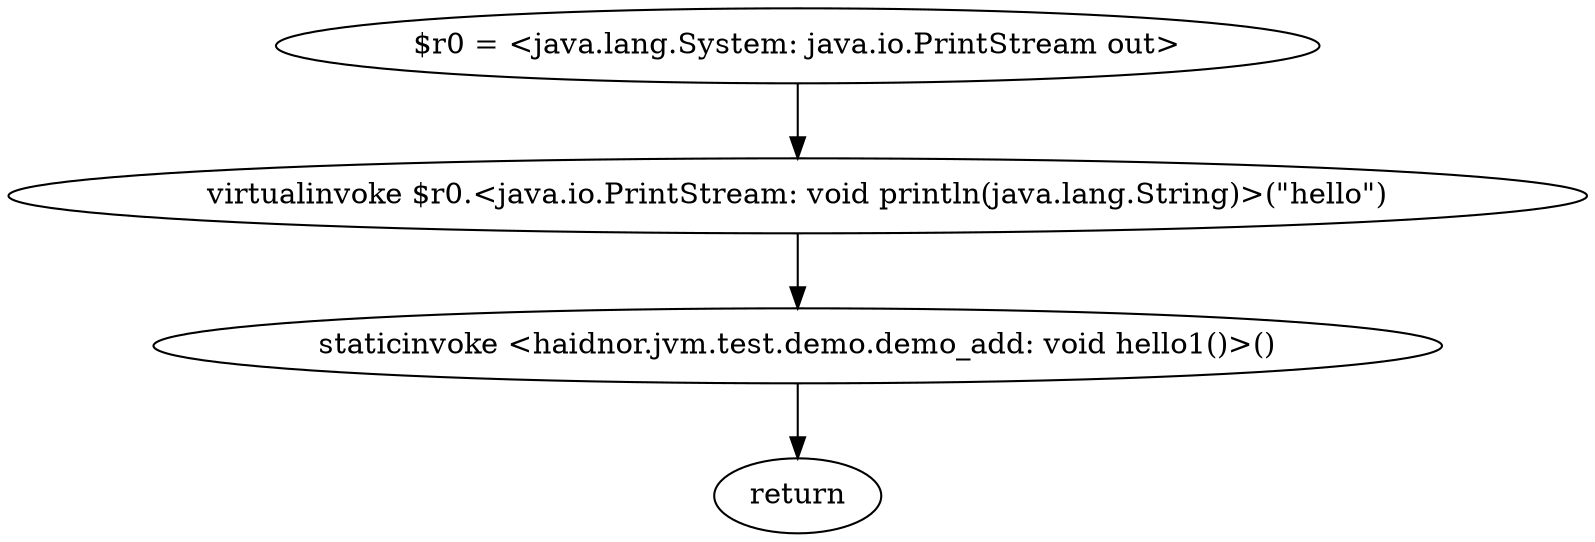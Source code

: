 digraph "unitGraph" {
    "$r0 = <java.lang.System: java.io.PrintStream out>"
    "virtualinvoke $r0.<java.io.PrintStream: void println(java.lang.String)>(\"hello\")"
    "staticinvoke <haidnor.jvm.test.demo.demo_add: void hello1()>()"
    "return"
    "$r0 = <java.lang.System: java.io.PrintStream out>"->"virtualinvoke $r0.<java.io.PrintStream: void println(java.lang.String)>(\"hello\")";
    "virtualinvoke $r0.<java.io.PrintStream: void println(java.lang.String)>(\"hello\")"->"staticinvoke <haidnor.jvm.test.demo.demo_add: void hello1()>()";
    "staticinvoke <haidnor.jvm.test.demo.demo_add: void hello1()>()"->"return";
}
